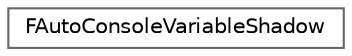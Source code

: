 digraph "Graphical Class Hierarchy"
{
 // INTERACTIVE_SVG=YES
 // LATEX_PDF_SIZE
  bgcolor="transparent";
  edge [fontname=Helvetica,fontsize=10,labelfontname=Helvetica,labelfontsize=10];
  node [fontname=Helvetica,fontsize=10,shape=box,height=0.2,width=0.4];
  rankdir="LR";
  Node0 [id="Node000000",label="FAutoConsoleVariableShadow",height=0.2,width=0.4,color="grey40", fillcolor="white", style="filled",URL="$dc/d04/classFAutoConsoleVariableShadow.html",tooltip="A class that can be used to shadow (alias) a CVar, where both names are valid to use."];
}
